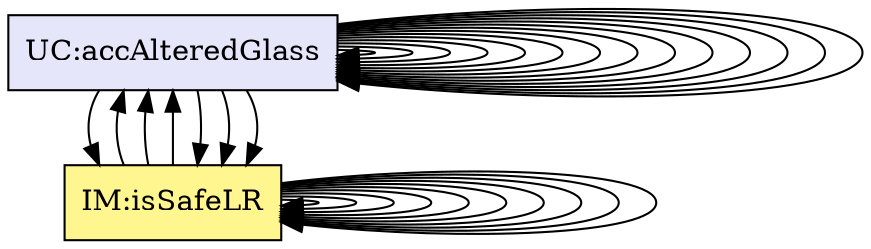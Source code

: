 digraph allvsall {
	instance:assumpLDFC -> instance:assumpSV;
	theory:riskFun -> theory:stressDistFac;
	theory:stressDistFac -> theory:dimlessLoad;
	theory:nFL -> instance:assumpSV;
	theory:nFL -> theory:tolLoad;
	theory:dimlessLoad -> instance:assumpSV;
	theory:tolLoad -> theory:sdfTol;
	theory:sdfTol -> instance:assumpSV;
	theory:probBr -> theory:riskFun;
	theory:lResistance -> theory:nFL;
	theory:isSafePb -> theory:probBr;
	theory:isSafePb -> theory:isSafeLR;
	theory:isSafeLR -> theory:lResistance;
	theory:isSafeLR -> theory:isSafePb;
	instance:outputValsAndKnownValues -> instance:sysSetValsFollowingAssumps;
	instance:outputValsAndKnownValues -> instance:inputValues;
	instance:outputValsAndKnownValues -> instance:sysSetValsFollowingAssumps;
	instance:checkGlassSafety -> theory:isSafePb;
	instance:checkGlassSafety -> theory:isSafeLR;
	instance:outputValsAndKnownValues -> instance:sysSetValsFollowingAssumps;
	instance:outputValsAndKnownValues -> instance:inputValues;
	instance:outputValsAndKnownValues -> instance:sysSetValsFollowingAssumps;
	instance:checkGlassSafety -> theory:isSafePb;
	instance:checkGlassSafety -> theory:isSafeLR;
	instance:calcInternalBlastRisk -> instance:assumpES;
	instance:varValsOfmkE -> instance:assumpSV;
	instance:varValsOfmkE -> instance:assumpLDFC;
	instance:accMoreThanSingleLite -> instance:assumpGL;
	instance:accMoreBoundaryConditions -> instance:assumpBC;
	instance:considerMoreThanFlexGlass -> instance:assumpRT;
	instance:accAlteredGlass -> instance:assumpGC;


	instance:assumpGT	[shape=box, color=black, style=filled, fillcolor=mistyrose, label="A:assumpGT"];
	instance:assumpGC	[shape=box, color=black, style=filled, fillcolor=mistyrose, label="A:assumpGC"];
	instance:assumpES	[shape=box, color=black, style=filled, fillcolor=mistyrose, label="A:assumpES"];
	instance:assumpSV	[shape=box, color=black, style=filled, fillcolor=mistyrose, label="A:assumpSV"];
	instance:assumpGL	[shape=box, color=black, style=filled, fillcolor=mistyrose, label="A:assumpGL"];
	instance:assumpBC	[shape=box, color=black, style=filled, fillcolor=mistyrose, label="A:assumpBC"];
	instance:assumpRT	[shape=box, color=black, style=filled, fillcolor=mistyrose, label="A:assumpRT"];
	instance:assumpLDFC	[shape=box, color=black, style=filled, fillcolor=mistyrose, label="A:assumpLDFC"];

	subgraph A {
	rank="same"
	{instance:assumpGT, instance:assumpGC, instance:assumpES, instance:assumpSV, instance:assumpGL, instance:assumpBC, instance:assumpRT, instance:assumpLDFC}
	}

	theory:isSafeProb	[shape=box, color=black, style=filled, fillcolor=pink, label="TM:isSafeProb"];
	theory:isSafeLoad	[shape=box, color=black, style=filled, fillcolor=pink, label="TM:isSafeLoad"];
	theory:riskFun	[shape=box, color=black, style=filled, fillcolor=khaki1, label="IM:riskFun"];
	theory:stressDistFac	[shape=box, color=black, style=filled, fillcolor=khaki1, label="IM:stressDistFac"];
	theory:nFL	[shape=box, color=black, style=filled, fillcolor=khaki1, label="IM:nFL"];
	theory:dimlessLoad	[shape=box, color=black, style=filled, fillcolor=khaki1, label="IM:dimlessLoad"];
	theory:tolLoad	[shape=box, color=black, style=filled, fillcolor=khaki1, label="IM:tolLoad"];
	theory:sdfTol	[shape=box, color=black, style=filled, fillcolor=khaki1, label="IM:sdfTol"];
	theory:probBr	[shape=box, color=black, style=filled, fillcolor=khaki1, label="IM:probOfBreak"];
	theory:lResistance	[shape=box, color=black, style=filled, fillcolor=khaki1, label="IM:calofCapacity"];
	theory:isSafePb	[shape=box, color=black, style=filled, fillcolor=khaki1, label="IM:isSafePb"];
	theory:isSafeLR	[shape=box, color=black, style=filled, fillcolor=khaki1, label="IM:isSafeLR"];
	instance:sysSetValsFollowingAssumps	[shape=box, color=black, style=filled, fillcolor=ivory, label="FR:sysSetValsFollowingAssumps"];
	instance:checkInputWithDataCons	[shape=box, color=black, style=filled, fillcolor=ivory, label="FR:checkInputWithDataCons"];
	instance:outputValsAndKnownValues	[shape=box, color=black, style=filled, fillcolor=ivory, label="FR:outputValsAndKnownValues"];
	instance:checkGlassSafety	[shape=box, color=black, style=filled, fillcolor=ivory, label="FR:checkGlassSafety"];
	instance:outputValues	[shape=box, color=black, style=filled, fillcolor=ivory, label="FR:outputValues"];
	instance:correct	[shape=box, color=black, style=filled, fillcolor=ivory, label="NFR:correct"];
	instance:verifiable	[shape=box, color=black, style=filled, fillcolor=ivory, label="NFR:verifiable"];
	instance:understandable	[shape=box, color=black, style=filled, fillcolor=ivory, label="NFR:understandable"];
	instance:reusable	[shape=box, color=black, style=filled, fillcolor=ivory, label="NFR:reusable"];
	instance:maintainable	[shape=box, color=black, style=filled, fillcolor=ivory, label="NFR:maintainable"];
	instance:portable	[shape=box, color=black, style=filled, fillcolor=ivory, label="NFR:portable"];
	instance:inputValues	[shape=box, color=black, style=filled, fillcolor=ivory, label="FR:inputValues"];
	instance:sysSetValsFollowingAssumps	[shape=box, color=black, style=filled, fillcolor=ivory, label="FR:sysSetValsFollowingAssumps"];
	instance:checkInputWithDataCons	[shape=box, color=black, style=filled, fillcolor=ivory, label="FR:checkInputWithDataCons"];
	instance:outputValsAndKnownValues	[shape=box, color=black, style=filled, fillcolor=ivory, label="FR:outputValsAndKnownValues"];
	instance:checkGlassSafety	[shape=box, color=black, style=filled, fillcolor=ivory, label="FR:checkGlassSafety"];
	instance:outputValues	[shape=box, color=black, style=filled, fillcolor=ivory, label="FR:outputValues"];

	subgraph FR {
	rank="same"
	{instance:sysSetValsFollowingAssumps, instance:checkInputWithDataCons, instance:outputValsAndKnownValues, instance:checkGlassSafety, instance:outputValues, instance:correct, instance:verifiable, instance:understandable, instance:reusable, instance:maintainable, instance:portable, instance:inputValues, instance:sysSetValsFollowingAssumps, instance:checkInputWithDataCons, instance:outputValsAndKnownValues, instance:checkGlassSafety, instance:outputValues}
	}

	instance:willBreakGS	[shape=box, color=black, style=filled, fillcolor=darkgoldenrod1, label="GS:willBreakGS"];

	subgraph GS {
	rank="same"
	{instance:willBreakGS}
	}

	instance:calcInternalBlastRisk	[shape=box, color=black, style=filled, fillcolor=lavender, label="LC:calcInternalBlastRisk"];
	instance:varValsOfmkE	[shape=box, color=black, style=filled, fillcolor=lavender, label="LC:varValsOfmkE"];
	instance:accMoreThanSingleLite	[shape=box, color=black, style=filled, fillcolor=lavender, label="LC:accMoreThanSingleLite"];
	instance:accMoreBoundaryConditions	[shape=box, color=black, style=filled, fillcolor=lavender, label="LC:accMoreBoundaryConditions"];
	instance:considerMoreThanFlexGlass	[shape=box, color=black, style=filled, fillcolor=lavender, label="LC:considerMoreThanFlexGlass"];
	instance:predictWithstandOfCertDeg	[shape=box, color=black, style=filled, fillcolor=lavender, label="UC:predictWithstandOfCertDeg"];
	instance:accAlteredGlass	[shape=box, color=black, style=filled, fillcolor=lavender, label="UC:accAlteredGlass"];

	subgraph LC {
	rank="same"
	{instance:calcInternalBlastRisk, instance:varValsOfmkE, instance:accMoreThanSingleLite, instance:accMoreBoundaryConditions, instance:considerMoreThanFlexGlass, instance:predictWithstandOfCertDeg, instance:accAlteredGlass}
	}

}
